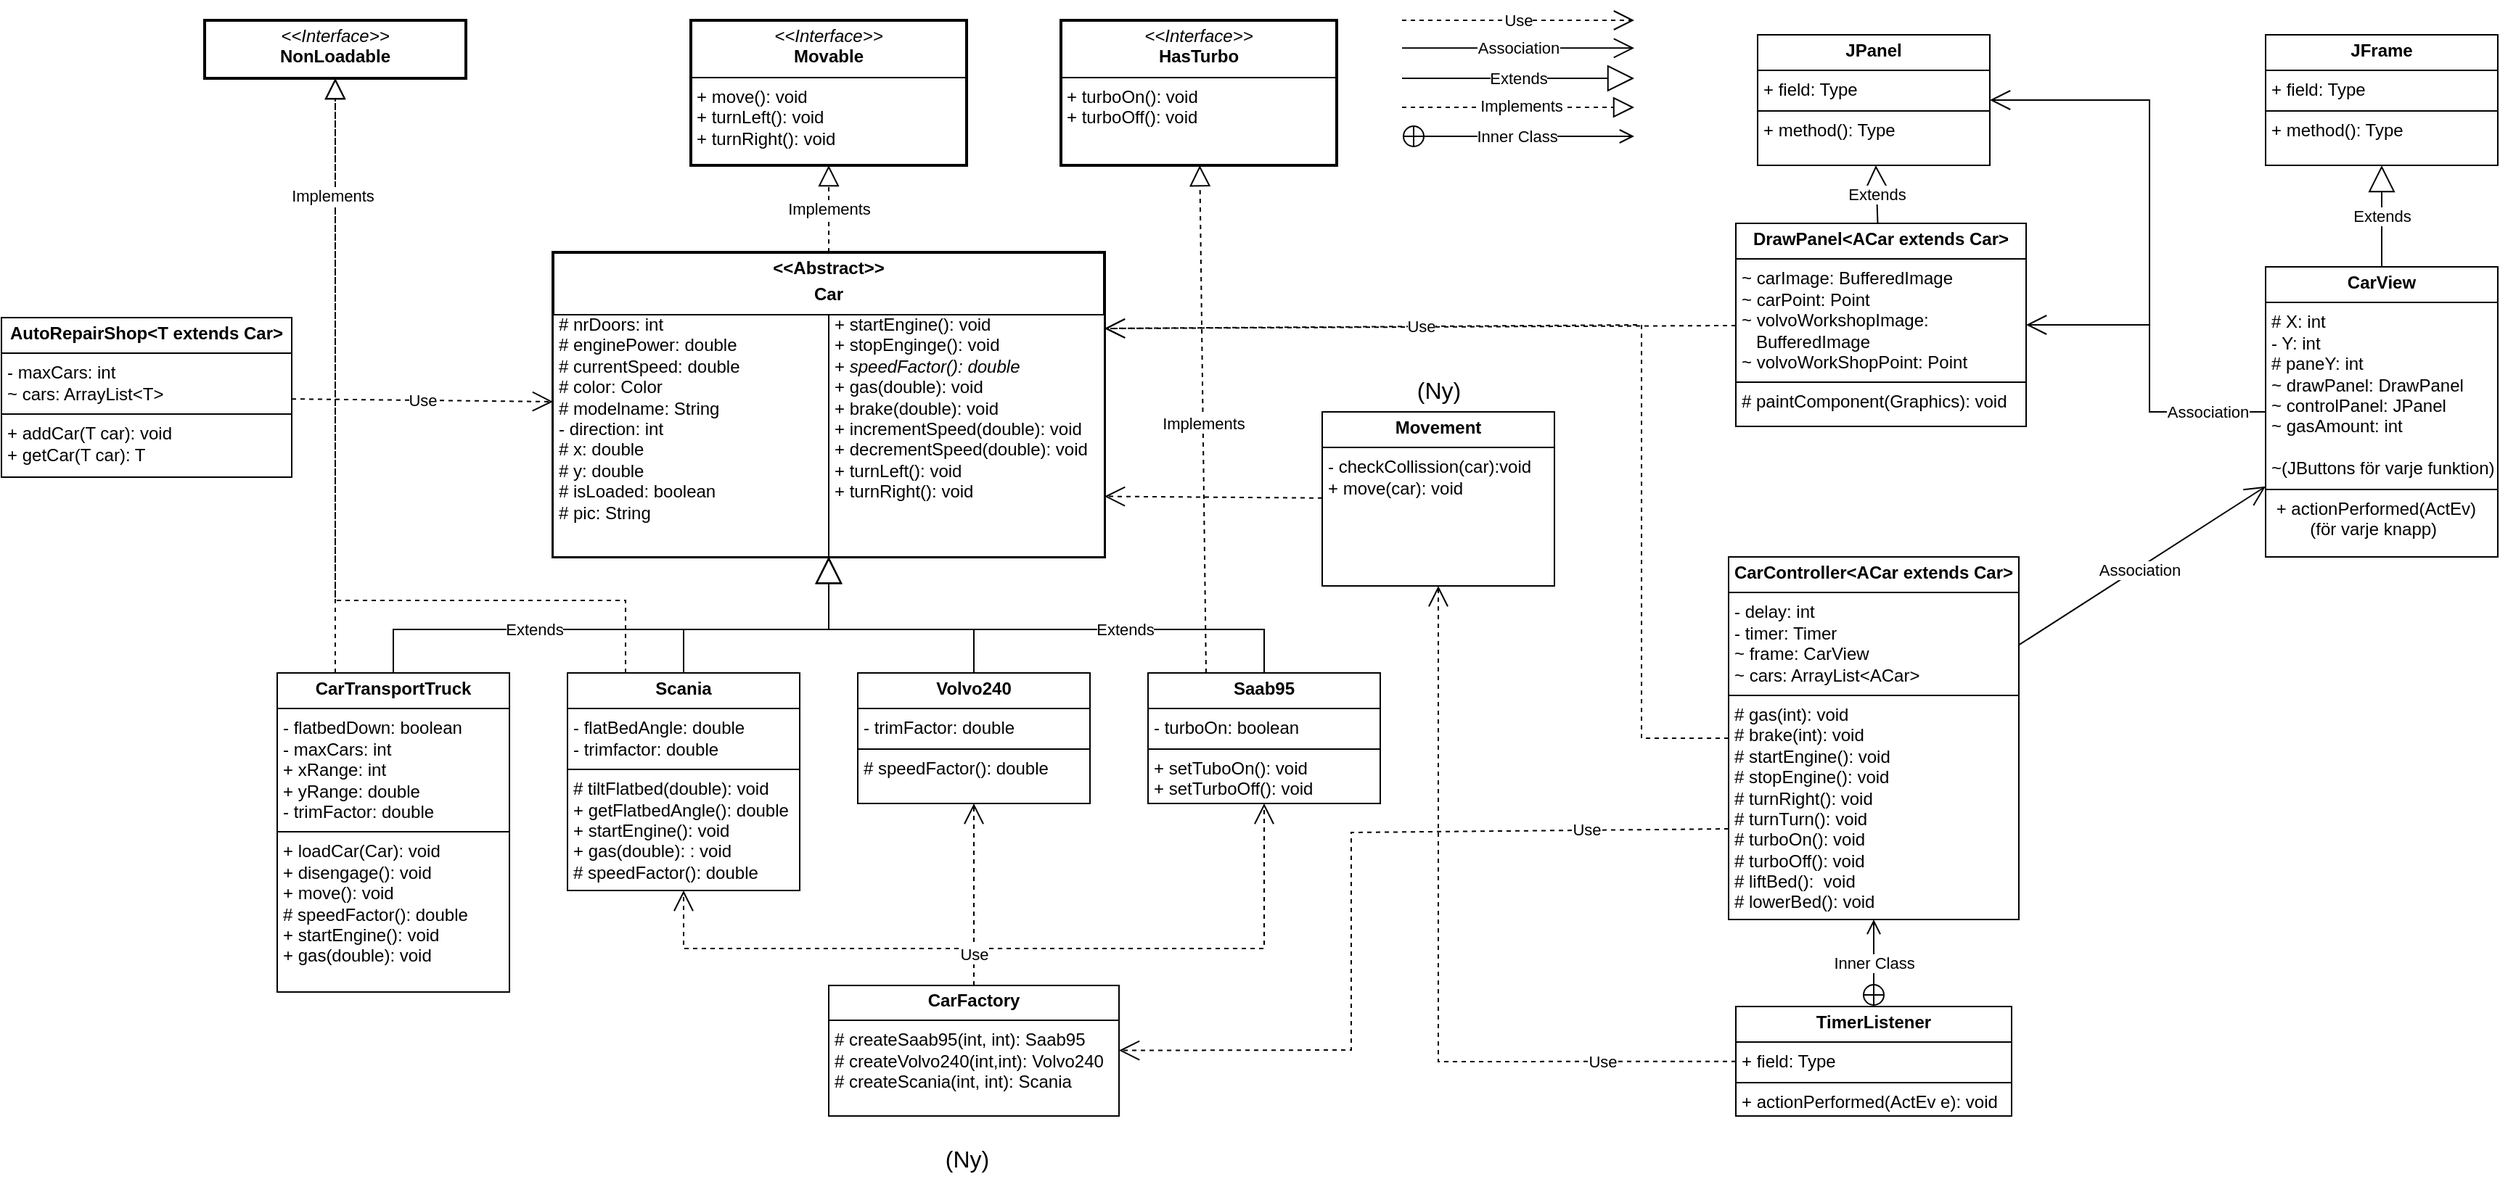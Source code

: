 <mxfile version="26.0.15">
  <diagram name="Sida-1" id="Nc39ZoOwCb8wQkVG9bUB">
    <mxGraphModel dx="2100" dy="1044" grid="1" gridSize="10" guides="1" tooltips="1" connect="1" arrows="1" fold="1" page="1" pageScale="1" pageWidth="827" pageHeight="1169" math="0" shadow="0">
      <root>
        <mxCell id="0" />
        <mxCell id="1" parent="0" />
        <mxCell id="TYtJpe8hq0c6kEm3nhar-1" value="&lt;p style=&quot;margin:0px;margin-top:4px;text-align:center;&quot;&gt;&lt;i&gt;&amp;lt;&amp;lt;Interface&amp;gt;&amp;gt;&lt;/i&gt;&lt;br&gt;&lt;b&gt;Movable&lt;/b&gt;&lt;/p&gt;&lt;hr size=&quot;1&quot; style=&quot;border-style:solid;&quot;&gt;&lt;p style=&quot;margin:0px;margin-left:4px;&quot;&gt;+ move(): void&lt;/p&gt;&lt;p style=&quot;margin:0px;margin-left:4px;&quot;&gt;+ turnLeft(): void&lt;/p&gt;&lt;p style=&quot;margin:0px;margin-left:4px;&quot;&gt;+ turnRight(): void&lt;/p&gt;" style="verticalAlign=top;align=left;overflow=fill;html=1;whiteSpace=wrap;strokeWidth=2;" parent="1" vertex="1">
          <mxGeometry x="475" y="40" width="190" height="100" as="geometry" />
        </mxCell>
        <mxCell id="TYtJpe8hq0c6kEm3nhar-3" value="&lt;p style=&quot;margin:0px;margin-top:4px;text-align:center;&quot;&gt;&lt;i&gt;&amp;lt;&amp;lt;Interface&amp;gt;&amp;gt;&lt;/i&gt;&lt;br&gt;&lt;b&gt;NonLoadable&lt;/b&gt;&lt;/p&gt;&lt;p style=&quot;margin:0px;margin-left:4px;&quot;&gt;&lt;br&gt;&lt;/p&gt;" style="verticalAlign=top;align=left;overflow=fill;html=1;whiteSpace=wrap;strokeWidth=2;" parent="1" vertex="1">
          <mxGeometry x="140" y="40" width="180" height="40" as="geometry" />
        </mxCell>
        <mxCell id="TYtJpe8hq0c6kEm3nhar-4" value="&lt;p style=&quot;margin:0px;margin-top:4px;text-align:center;&quot;&gt;&lt;b&gt;CarTransportTruck&lt;/b&gt;&lt;/p&gt;&lt;hr size=&quot;1&quot; style=&quot;border-style:solid;&quot;&gt;&lt;p style=&quot;margin:0px;margin-left:4px;&quot;&gt;- flatbedDown: boolean&lt;/p&gt;&lt;p style=&quot;margin:0px;margin-left:4px;&quot;&gt;- maxCars: int&lt;/p&gt;&lt;p style=&quot;margin:0px;margin-left:4px;&quot;&gt;+ xRange: int&lt;/p&gt;&lt;p style=&quot;margin:0px;margin-left:4px;&quot;&gt;+ yRange: double&lt;/p&gt;&lt;p style=&quot;margin:0px;margin-left:4px;&quot;&gt;- trimFactor: double&lt;/p&gt;&lt;hr size=&quot;1&quot; style=&quot;border-style:solid;&quot;&gt;&lt;p style=&quot;margin:0px;margin-left:4px;&quot;&gt;+ loadCar(Car): void&lt;/p&gt;&lt;p style=&quot;margin:0px;margin-left:4px;&quot;&gt;+ disengage(): void&lt;/p&gt;&lt;p style=&quot;margin:0px;margin-left:4px;&quot;&gt;&lt;span style=&quot;background-color: transparent; color: light-dark(rgb(0, 0, 0), rgb(255, 255, 255));&quot;&gt;+ move(): void&lt;/span&gt;&lt;/p&gt;&lt;p style=&quot;margin:0px;margin-left:4px;&quot;&gt;#&lt;span style=&quot;background-color: transparent; color: light-dark(rgb(0, 0, 0), rgb(255, 255, 255));&quot;&gt;&amp;nbsp;speedFactor(): double&lt;/span&gt;&lt;/p&gt;&lt;p style=&quot;margin:0px;margin-left:4px;&quot;&gt;&lt;span style=&quot;background-color: transparent; color: light-dark(rgb(0, 0, 0), rgb(255, 255, 255));&quot;&gt;+ startEngine(): void&lt;br&gt;&lt;/span&gt;&lt;/p&gt;&lt;p style=&quot;margin:0px;margin-left:4px;&quot;&gt;&lt;span style=&quot;background-color: transparent; color: light-dark(rgb(0, 0, 0), rgb(255, 255, 255));&quot;&gt;+ gas(double): void&lt;br&gt;&lt;/span&gt;&lt;/p&gt;" style="verticalAlign=top;align=left;overflow=fill;html=1;whiteSpace=wrap;" parent="1" vertex="1">
          <mxGeometry x="190" y="490" width="160" height="220" as="geometry" />
        </mxCell>
        <mxCell id="TYtJpe8hq0c6kEm3nhar-5" value="&lt;p style=&quot;margin:0px;margin-top:4px;text-align:center;&quot;&gt;&lt;b&gt;DrawPanel&amp;lt;ACar extends Car&amp;gt;&lt;/b&gt;&lt;/p&gt;&lt;hr size=&quot;1&quot; style=&quot;border-style:solid;&quot;&gt;&lt;p style=&quot;margin:0px;margin-left:4px;&quot;&gt;~ carImage: BufferedImage&lt;/p&gt;&lt;p style=&quot;margin:0px;margin-left:4px;&quot;&gt;~ carPoint: Point&lt;/p&gt;&lt;p style=&quot;margin:0px;margin-left:4px;&quot;&gt;~ volvoWorkshopImage:&lt;/p&gt;&lt;p style=&quot;margin:0px;margin-left:4px;&quot;&gt;&amp;nbsp; &amp;nbsp;BufferedImage&lt;/p&gt;&lt;p style=&quot;margin:0px;margin-left:4px;&quot;&gt;~ volvoWorkShopPoint: Point&lt;/p&gt;&lt;hr size=&quot;1&quot; style=&quot;border-style:solid;&quot;&gt;&lt;p style=&quot;margin:0px;margin-left:4px;&quot;&gt;# paintComponent(Graphics): void&lt;/p&gt;" style="verticalAlign=top;align=left;overflow=fill;html=1;whiteSpace=wrap;" parent="1" vertex="1">
          <mxGeometry x="1195" y="180" width="200" height="140" as="geometry" />
        </mxCell>
        <mxCell id="TYtJpe8hq0c6kEm3nhar-6" value="&lt;p style=&quot;margin:0px;margin-top:4px;text-align:center;&quot;&gt;&lt;b&gt;&amp;lt;&amp;lt;Abstract&amp;gt;&amp;gt;&lt;/b&gt;&lt;/p&gt;&lt;p style=&quot;margin:0px;margin-top:4px;text-align:center;&quot;&gt;&lt;b&gt;Car&lt;/b&gt;&lt;/p&gt;&lt;hr size=&quot;1&quot; style=&quot;border-style:solid;&quot;&gt;&lt;p style=&quot;margin:0px;margin-left:4px;&quot;&gt;# nrDoors: int&lt;/p&gt;&lt;p style=&quot;margin:0px;margin-left:4px;&quot;&gt;# enginePower: double&lt;/p&gt;&lt;p style=&quot;margin:0px;margin-left:4px;&quot;&gt;# currentSpeed: double&lt;/p&gt;&lt;p style=&quot;margin:0px;margin-left:4px;&quot;&gt;# color: Color&lt;/p&gt;&lt;p style=&quot;margin:0px;margin-left:4px;&quot;&gt;# modelname: String&lt;/p&gt;&lt;p style=&quot;margin:0px;margin-left:4px;&quot;&gt;- direction: String&lt;/p&gt;&lt;p style=&quot;margin:0px;margin-left:4px;&quot;&gt;# x: double&lt;/p&gt;&lt;p style=&quot;margin:0px;margin-left:4px;&quot;&gt;# y: double&lt;/p&gt;&lt;p style=&quot;margin:0px;margin-left:4px;&quot;&gt;# isLoaded: boolean&lt;/p&gt;&lt;p style=&quot;margin:0px;margin-left:4px;&quot;&gt;# pic: String&lt;/p&gt;&lt;hr size=&quot;1&quot; style=&quot;border-style:solid;&quot;&gt;&lt;p style=&quot;margin:0px;margin-left:4px;&quot;&gt;+ startEngine(): void&lt;/p&gt;&lt;p style=&quot;margin:0px;margin-left:4px;&quot;&gt;+ stopEnginge(): void&lt;/p&gt;&lt;p style=&quot;margin:0px;margin-left:4px;&quot;&gt;+ speedFactor(): double {abstract}&lt;/p&gt;&lt;p style=&quot;margin:0px;margin-left:4px;&quot;&gt;+ gas(double): void&lt;/p&gt;&lt;p style=&quot;margin:0px;margin-left:4px;&quot;&gt;+ brake(double): void&lt;/p&gt;&lt;p style=&quot;margin:0px;margin-left:4px;&quot;&gt;+ incrementSpeed(double): void&lt;/p&gt;&lt;p style=&quot;margin:0px;margin-left:4px;&quot;&gt;+ decrementSpeed(double): void&lt;/p&gt;&lt;p style=&quot;margin:0px;margin-left:4px;&quot;&gt;+ turnLeft(): void&lt;/p&gt;&lt;p style=&quot;margin:0px;margin-left:4px;&quot;&gt;+ turnRight(): void&lt;/p&gt;&lt;p style=&quot;margin:0px;margin-left:4px;&quot;&gt;&lt;br&gt;&lt;/p&gt;" style="verticalAlign=top;align=left;overflow=fill;html=1;whiteSpace=wrap;strokeWidth=2;" parent="1" vertex="1">
          <mxGeometry x="380" y="200" width="380" height="210" as="geometry" />
        </mxCell>
        <mxCell id="TYtJpe8hq0c6kEm3nhar-7" value="&lt;p style=&quot;margin:0px;margin-top:4px;text-align:center;&quot;&gt;&lt;b&gt;Scania&lt;/b&gt;&lt;/p&gt;&lt;hr size=&quot;1&quot; style=&quot;border-style:solid;&quot;&gt;&lt;p style=&quot;margin:0px;margin-left:4px;&quot;&gt;- flatBedAngle: double&lt;/p&gt;&lt;p style=&quot;margin:0px;margin-left:4px;&quot;&gt;- trimfactor: double&lt;/p&gt;&lt;hr size=&quot;1&quot; style=&quot;border-style:solid;&quot;&gt;&lt;p style=&quot;margin:0px;margin-left:4px;&quot;&gt;# tiltFlatbed(double): void&lt;/p&gt;&lt;p style=&quot;margin:0px;margin-left:4px;&quot;&gt;+ getFlatbedAngle(): double&lt;/p&gt;&lt;p style=&quot;margin:0px;margin-left:4px;&quot;&gt;+ startEngine(): void&lt;/p&gt;&lt;p style=&quot;margin:0px;margin-left:4px;&quot;&gt;+ gas(double): : void&lt;/p&gt;&lt;p style=&quot;margin:0px;margin-left:4px;&quot;&gt;# speedFactor(): double&lt;/p&gt;&lt;p style=&quot;margin:0px;margin-left:4px;&quot;&gt;&lt;br&gt;&lt;/p&gt;" style="verticalAlign=top;align=left;overflow=fill;html=1;whiteSpace=wrap;" parent="1" vertex="1">
          <mxGeometry x="390" y="490" width="160" height="150" as="geometry" />
        </mxCell>
        <mxCell id="TYtJpe8hq0c6kEm3nhar-8" value="&lt;p style=&quot;margin:0px;margin-top:4px;text-align:center;&quot;&gt;&lt;b&gt;AutoRepairShop&amp;lt;T extends Car&amp;gt;&lt;/b&gt;&lt;/p&gt;&lt;hr size=&quot;1&quot; style=&quot;border-style:solid;&quot;&gt;&lt;p style=&quot;margin:0px;margin-left:4px;&quot;&gt;- maxCars: int&lt;/p&gt;&lt;p style=&quot;margin:0px;margin-left:4px;&quot;&gt;~ cars: ArrayList&amp;lt;T&amp;gt;&lt;/p&gt;&lt;hr size=&quot;1&quot; style=&quot;border-style:solid;&quot;&gt;&lt;p style=&quot;margin:0px;margin-left:4px;&quot;&gt;+ addCar(T car): void&lt;/p&gt;&lt;p style=&quot;margin:0px;margin-left:4px;&quot;&gt;+ getCar(T car): T&lt;/p&gt;" style="verticalAlign=top;align=left;overflow=fill;html=1;whiteSpace=wrap;" parent="1" vertex="1">
          <mxGeometry y="245" width="200" height="110" as="geometry" />
        </mxCell>
        <mxCell id="TYtJpe8hq0c6kEm3nhar-9" value="&lt;p style=&quot;margin:0px;margin-top:4px;text-align:center;&quot;&gt;&lt;b&gt;Saab95&lt;/b&gt;&lt;/p&gt;&lt;hr size=&quot;1&quot; style=&quot;border-style:solid;&quot;&gt;&lt;p style=&quot;margin:0px;margin-left:4px;&quot;&gt;- turboOn: boolean&lt;/p&gt;&lt;hr size=&quot;1&quot; style=&quot;border-style:solid;&quot;&gt;&lt;p style=&quot;margin:0px;margin-left:4px;&quot;&gt;+ setTuboOn(): void&lt;/p&gt;&lt;p style=&quot;margin:0px;margin-left:4px;&quot;&gt;+ setTurboOff(): void&lt;/p&gt;" style="verticalAlign=top;align=left;overflow=fill;html=1;whiteSpace=wrap;" parent="1" vertex="1">
          <mxGeometry x="790" y="490" width="160" height="90" as="geometry" />
        </mxCell>
        <mxCell id="TYtJpe8hq0c6kEm3nhar-12" value="&lt;p style=&quot;margin:0px;margin-top:4px;text-align:center;&quot;&gt;&lt;b&gt;CarView&lt;/b&gt;&lt;/p&gt;&lt;hr size=&quot;1&quot; style=&quot;border-style:solid;&quot;&gt;&lt;p style=&quot;margin:0px;margin-left:4px;&quot;&gt;# X: int&lt;/p&gt;&lt;p style=&quot;margin:0px;margin-left:4px;&quot;&gt;- Y: int&lt;/p&gt;&lt;p style=&quot;margin:0px;margin-left:4px;&quot;&gt;# paneY: int&lt;/p&gt;&lt;p style=&quot;margin:0px;margin-left:4px;&quot;&gt;~ drawPanel: DrawPanel&lt;/p&gt;&lt;p style=&quot;margin:0px;margin-left:4px;&quot;&gt;~ controlPanel: JPanel&lt;/p&gt;&lt;p style=&quot;margin:0px;margin-left:4px;&quot;&gt;~ gasAmount: int&lt;/p&gt;&lt;p style=&quot;margin:0px;margin-left:4px;&quot;&gt;&lt;br&gt;&lt;/p&gt;&lt;p style=&quot;margin:0px;margin-left:4px;&quot;&gt;~(JButtons för varje funktion)&lt;/p&gt;&lt;hr size=&quot;1&quot; style=&quot;border-style:solid;&quot;&gt;&lt;p style=&quot;margin:0px;margin-left:4px;&quot;&gt;&amp;nbsp;+ actionPerformed(ActEv)&lt;/p&gt;&lt;p style=&quot;margin:0px;margin-left:4px;&quot;&gt;&lt;span style=&quot;white-space: pre;&quot;&gt;&#x9;&lt;/span&gt;(för varje knapp)&lt;br&gt;&lt;/p&gt;&lt;p style=&quot;margin:0px;margin-left:4px;&quot;&gt;&lt;br&gt;&lt;/p&gt;" style="verticalAlign=top;align=left;overflow=fill;html=1;whiteSpace=wrap;" parent="1" vertex="1">
          <mxGeometry x="1560" y="210" width="160" height="200" as="geometry" />
        </mxCell>
        <mxCell id="TYtJpe8hq0c6kEm3nhar-13" value="&lt;p style=&quot;margin:0px;margin-top:4px;text-align:center;&quot;&gt;&lt;b&gt;Volvo240&lt;/b&gt;&lt;/p&gt;&lt;hr size=&quot;1&quot; style=&quot;border-style:solid;&quot;&gt;&lt;p style=&quot;margin:0px;margin-left:4px;&quot;&gt;- trimFactor: double&lt;/p&gt;&lt;hr size=&quot;1&quot; style=&quot;border-style:solid;&quot;&gt;&lt;p style=&quot;margin:0px;margin-left:4px;&quot;&gt;# speedFactor(): double&lt;/p&gt;" style="verticalAlign=top;align=left;overflow=fill;html=1;whiteSpace=wrap;" parent="1" vertex="1">
          <mxGeometry x="590" y="490" width="160" height="90" as="geometry" />
        </mxCell>
        <mxCell id="TYtJpe8hq0c6kEm3nhar-14" value="&lt;p style=&quot;margin:0px;margin-top:4px;text-align:center;&quot;&gt;&lt;b&gt;CarController&amp;lt;ACar extends Car&amp;gt;&lt;/b&gt;&lt;/p&gt;&lt;hr size=&quot;1&quot; style=&quot;border-style:solid;&quot;&gt;&lt;p style=&quot;margin:0px;margin-left:4px;&quot;&gt;- delay: int&lt;/p&gt;&lt;p style=&quot;margin:0px;margin-left:4px;&quot;&gt;- timer: Timer&lt;/p&gt;&lt;p style=&quot;margin:0px;margin-left:4px;&quot;&gt;~ frame: CarView&lt;/p&gt;&lt;p style=&quot;margin:0px;margin-left:4px;&quot;&gt;~ cars: ArrayList&amp;lt;ACar&amp;gt;&lt;/p&gt;&lt;hr size=&quot;1&quot; style=&quot;border-style:solid;&quot;&gt;&lt;p style=&quot;margin:0px;margin-left:4px;&quot;&gt;# gas(int): void&lt;/p&gt;&lt;p style=&quot;margin:0px;margin-left:4px;&quot;&gt;# brake(int): void&lt;/p&gt;&lt;p style=&quot;margin:0px;margin-left:4px;&quot;&gt;# startEngine(): void&lt;/p&gt;&lt;p style=&quot;margin:0px;margin-left:4px;&quot;&gt;# stopEngine(): void&lt;/p&gt;&lt;p style=&quot;margin:0px;margin-left:4px;&quot;&gt;# turnRight(): void&lt;/p&gt;&lt;p style=&quot;margin:0px;margin-left:4px;&quot;&gt;# turnTurn(): void&lt;/p&gt;&lt;p style=&quot;margin:0px;margin-left:4px;&quot;&gt;# turboOn(): void&lt;/p&gt;&lt;p style=&quot;margin:0px;margin-left:4px;&quot;&gt;# turboOff(): void&lt;/p&gt;&lt;p style=&quot;margin:0px;margin-left:4px;&quot;&gt;# liftBed():&amp;nbsp; void&lt;/p&gt;&lt;p style=&quot;margin:0px;margin-left:4px;&quot;&gt;# lowerBed(): void&lt;/p&gt;" style="verticalAlign=top;align=left;overflow=fill;html=1;whiteSpace=wrap;" parent="1" vertex="1">
          <mxGeometry x="1190" y="410" width="200" height="250" as="geometry" />
        </mxCell>
        <mxCell id="TYtJpe8hq0c6kEm3nhar-20" value="" style="endArrow=block;dashed=1;endFill=0;endSize=12;html=1;rounded=0;exitX=0.5;exitY=0;exitDx=0;exitDy=0;" parent="1" source="TYtJpe8hq0c6kEm3nhar-6" target="TYtJpe8hq0c6kEm3nhar-1" edge="1">
          <mxGeometry width="160" relative="1" as="geometry">
            <mxPoint x="690" y="160" as="sourcePoint" />
            <mxPoint x="850" y="160" as="targetPoint" />
          </mxGeometry>
        </mxCell>
        <mxCell id="TYtJpe8hq0c6kEm3nhar-56" value="Implements" style="edgeLabel;html=1;align=center;verticalAlign=middle;resizable=0;points=[];" parent="TYtJpe8hq0c6kEm3nhar-20" vertex="1" connectable="0">
          <mxGeometry x="-0.021" relative="1" as="geometry">
            <mxPoint y="-1" as="offset" />
          </mxGeometry>
        </mxCell>
        <mxCell id="TYtJpe8hq0c6kEm3nhar-28" value="" style="endArrow=block;dashed=1;endFill=0;endSize=12;html=1;rounded=0;exitX=0.25;exitY=0;exitDx=0;exitDy=0;entryX=0.5;entryY=1;entryDx=0;entryDy=0;" parent="1" source="TYtJpe8hq0c6kEm3nhar-7" target="TYtJpe8hq0c6kEm3nhar-3" edge="1">
          <mxGeometry width="160" relative="1" as="geometry">
            <mxPoint x="410" y="280" as="sourcePoint" />
            <mxPoint x="230" y="160" as="targetPoint" />
            <Array as="points">
              <mxPoint x="430" y="440" />
              <mxPoint x="270" y="440" />
              <mxPoint x="230" y="440" />
            </Array>
          </mxGeometry>
        </mxCell>
        <mxCell id="TYtJpe8hq0c6kEm3nhar-29" value="" style="endArrow=block;dashed=1;endFill=0;endSize=12;html=1;rounded=0;exitX=0.25;exitY=0;exitDx=0;exitDy=0;" parent="1" source="TYtJpe8hq0c6kEm3nhar-4" target="TYtJpe8hq0c6kEm3nhar-3" edge="1">
          <mxGeometry width="160" relative="1" as="geometry">
            <mxPoint x="140" y="240" as="sourcePoint" />
            <mxPoint x="300" y="240" as="targetPoint" />
          </mxGeometry>
        </mxCell>
        <mxCell id="TYtJpe8hq0c6kEm3nhar-33" value="Use" style="endArrow=open;endSize=12;dashed=1;html=1;rounded=0;" parent="1" source="TYtJpe8hq0c6kEm3nhar-8" target="TYtJpe8hq0c6kEm3nhar-6" edge="1">
          <mxGeometry width="160" relative="1" as="geometry">
            <mxPoint x="690" y="150" as="sourcePoint" />
            <mxPoint x="710" y="210" as="targetPoint" />
          </mxGeometry>
        </mxCell>
        <mxCell id="TYtJpe8hq0c6kEm3nhar-34" value="&lt;p style=&quot;margin:0px;margin-top:4px;text-align:center;&quot;&gt;&lt;b&gt;JFrame&lt;/b&gt;&lt;/p&gt;&lt;hr size=&quot;1&quot; style=&quot;border-style:solid;&quot;&gt;&lt;p style=&quot;margin:0px;margin-left:4px;&quot;&gt;+ field: Type&lt;/p&gt;&lt;hr size=&quot;1&quot; style=&quot;border-style:solid;&quot;&gt;&lt;p style=&quot;margin:0px;margin-left:4px;&quot;&gt;+ method(): Type&lt;/p&gt;" style="verticalAlign=top;align=left;overflow=fill;html=1;whiteSpace=wrap;" parent="1" vertex="1">
          <mxGeometry x="1560" y="50" width="160" height="90" as="geometry" />
        </mxCell>
        <mxCell id="TYtJpe8hq0c6kEm3nhar-35" value="&lt;p style=&quot;margin:0px;margin-top:4px;text-align:center;&quot;&gt;&lt;b&gt;JPanel&lt;/b&gt;&lt;/p&gt;&lt;hr size=&quot;1&quot; style=&quot;border-style:solid;&quot;&gt;&lt;p style=&quot;margin:0px;margin-left:4px;&quot;&gt;+ field: Type&lt;/p&gt;&lt;hr size=&quot;1&quot; style=&quot;border-style:solid;&quot;&gt;&lt;p style=&quot;margin:0px;margin-left:4px;&quot;&gt;+ method(): Type&lt;/p&gt;" style="verticalAlign=top;align=left;overflow=fill;html=1;whiteSpace=wrap;" parent="1" vertex="1">
          <mxGeometry x="1210" y="50" width="160" height="90" as="geometry" />
        </mxCell>
        <mxCell id="TYtJpe8hq0c6kEm3nhar-37" value="Extends" style="endArrow=block;endSize=16;endFill=0;html=1;rounded=0;" parent="1" source="TYtJpe8hq0c6kEm3nhar-12" target="TYtJpe8hq0c6kEm3nhar-34" edge="1">
          <mxGeometry width="160" relative="1" as="geometry">
            <mxPoint x="-20" y="190" as="sourcePoint" />
            <mxPoint x="140" y="190" as="targetPoint" />
          </mxGeometry>
        </mxCell>
        <mxCell id="TYtJpe8hq0c6kEm3nhar-38" value="Extends" style="endArrow=block;endSize=16;endFill=0;html=1;rounded=0;" parent="1" source="TYtJpe8hq0c6kEm3nhar-5" target="TYtJpe8hq0c6kEm3nhar-35" edge="1">
          <mxGeometry width="160" relative="1" as="geometry">
            <mxPoint x="-20" y="190" as="sourcePoint" />
            <mxPoint x="140" y="190" as="targetPoint" />
          </mxGeometry>
        </mxCell>
        <mxCell id="TYtJpe8hq0c6kEm3nhar-40" value="&lt;p style=&quot;text-wrap-mode: wrap; margin: 0px 0px 0px 4px;&quot;&gt;&lt;span style=&quot;background-color: transparent; color: light-dark(rgb(0, 0, 0), rgb(255, 255, 255));&quot;&gt;+ startEngine(): void&lt;/span&gt;&lt;/p&gt;&lt;p style=&quot;text-wrap-mode: wrap; margin: 0px 0px 0px 4px;&quot;&gt;+ stopEnginge(): void&lt;/p&gt;&lt;p style=&quot;text-wrap-mode: wrap; margin: 0px 0px 0px 4px;&quot;&gt;+ &lt;i&gt;speedFactor(): double&lt;/i&gt;&lt;/p&gt;&lt;p style=&quot;text-wrap-mode: wrap; margin: 0px 0px 0px 4px;&quot;&gt;+ gas(double): void&lt;/p&gt;&lt;p style=&quot;text-wrap-mode: wrap; margin: 0px 0px 0px 4px;&quot;&gt;+ brake(double): void&lt;/p&gt;&lt;p style=&quot;text-wrap-mode: wrap; margin: 0px 0px 0px 4px;&quot;&gt;+ incrementSpeed(double): void&lt;/p&gt;&lt;p style=&quot;text-wrap-mode: wrap; margin: 0px 0px 0px 4px;&quot;&gt;+ decrementSpeed(double): void&lt;/p&gt;&lt;p style=&quot;text-wrap-mode: wrap; margin: 0px 0px 0px 4px;&quot;&gt;+ turnLeft(): void&lt;/p&gt;&lt;p style=&quot;text-wrap-mode: wrap; margin: 0px 0px 0px 4px;&quot;&gt;+ turnRight(): void&lt;/p&gt;" style="verticalAlign=top;align=left;overflow=fill;html=1;whiteSpace=wrap;strokeWidth=1;" parent="1" vertex="1">
          <mxGeometry x="570" y="243" width="190" height="167" as="geometry" />
        </mxCell>
        <mxCell id="TYtJpe8hq0c6kEm3nhar-44" value="&lt;p style=&quot;margin: 0px 0px 0px 4px;&quot;&gt;&lt;span style=&quot;background-color: transparent; color: light-dark(rgb(0, 0, 0), rgb(255, 255, 255));&quot;&gt;# nrDoors: int&lt;/span&gt;&lt;/p&gt;&lt;p style=&quot;margin: 0px 0px 0px 4px;&quot;&gt;# enginePower: double&lt;/p&gt;&lt;p style=&quot;margin: 0px 0px 0px 4px;&quot;&gt;# currentSpeed: double&lt;/p&gt;&lt;p style=&quot;margin: 0px 0px 0px 4px;&quot;&gt;# color: Color&lt;/p&gt;&lt;p style=&quot;margin: 0px 0px 0px 4px;&quot;&gt;# modelname: String&lt;/p&gt;&lt;p style=&quot;margin: 0px 0px 0px 4px;&quot;&gt;- direction: int&lt;/p&gt;&lt;p style=&quot;margin: 0px 0px 0px 4px;&quot;&gt;# x: double&lt;/p&gt;&lt;p style=&quot;margin: 0px 0px 0px 4px;&quot;&gt;# y: double&lt;/p&gt;&lt;p style=&quot;margin: 0px 0px 0px 4px;&quot;&gt;# isLoaded: boolean&lt;/p&gt;&lt;p style=&quot;margin: 0px 0px 0px 4px;&quot;&gt;# pic: String&lt;/p&gt;" style="verticalAlign=top;align=left;overflow=fill;html=1;whiteSpace=wrap;" parent="1" vertex="1">
          <mxGeometry x="380" y="243" width="190" height="167" as="geometry" />
        </mxCell>
        <mxCell id="TYtJpe8hq0c6kEm3nhar-46" value="Extends" style="endArrow=block;endSize=16;endFill=0;html=1;rounded=0;" parent="1" source="TYtJpe8hq0c6kEm3nhar-9" target="TYtJpe8hq0c6kEm3nhar-6" edge="1">
          <mxGeometry x="-0.333" width="160" relative="1" as="geometry">
            <mxPoint x="690" y="440" as="sourcePoint" />
            <mxPoint x="850" y="440" as="targetPoint" />
            <Array as="points">
              <mxPoint x="870" y="460" />
              <mxPoint x="570" y="460" />
            </Array>
            <mxPoint as="offset" />
          </mxGeometry>
        </mxCell>
        <mxCell id="TYtJpe8hq0c6kEm3nhar-47" value="" style="endArrow=block;endSize=16;endFill=0;html=1;rounded=0;" parent="1" source="TYtJpe8hq0c6kEm3nhar-13" target="TYtJpe8hq0c6kEm3nhar-6" edge="1">
          <mxGeometry width="160" relative="1" as="geometry">
            <mxPoint x="640" y="430" as="sourcePoint" />
            <mxPoint x="800" y="430" as="targetPoint" />
            <Array as="points">
              <mxPoint x="670" y="460" />
              <mxPoint x="570" y="460" />
            </Array>
          </mxGeometry>
        </mxCell>
        <mxCell id="TYtJpe8hq0c6kEm3nhar-48" value="" style="endArrow=block;endSize=16;endFill=0;html=1;rounded=0;" parent="1" source="TYtJpe8hq0c6kEm3nhar-7" target="TYtJpe8hq0c6kEm3nhar-6" edge="1">
          <mxGeometry width="160" relative="1" as="geometry">
            <mxPoint x="550" y="650" as="sourcePoint" />
            <mxPoint x="710" y="650" as="targetPoint" />
            <Array as="points">
              <mxPoint x="470" y="460" />
              <mxPoint x="570" y="460" />
            </Array>
          </mxGeometry>
        </mxCell>
        <mxCell id="TYtJpe8hq0c6kEm3nhar-49" value="Extends" style="endArrow=block;endSize=16;endFill=0;html=1;rounded=0;" parent="1" source="TYtJpe8hq0c6kEm3nhar-4" target="TYtJpe8hq0c6kEm3nhar-6" edge="1">
          <mxGeometry x="-0.333" width="160" relative="1" as="geometry">
            <mxPoint x="540" y="690" as="sourcePoint" />
            <mxPoint x="700" y="690" as="targetPoint" />
            <Array as="points">
              <mxPoint x="270" y="460" />
              <mxPoint x="570" y="460" />
            </Array>
            <mxPoint as="offset" />
          </mxGeometry>
        </mxCell>
        <mxCell id="TYtJpe8hq0c6kEm3nhar-57" value="Implements" style="edgeLabel;html=1;align=center;verticalAlign=middle;resizable=0;points=[];" parent="1" vertex="1" connectable="0">
          <mxGeometry x="580" y="170.429" as="geometry">
            <mxPoint x="-352" y="-10" as="offset" />
          </mxGeometry>
        </mxCell>
        <mxCell id="TYtJpe8hq0c6kEm3nhar-58" value="Use" style="endArrow=open;endSize=12;dashed=1;html=1;rounded=0;" parent="1" edge="1">
          <mxGeometry width="160" relative="1" as="geometry">
            <mxPoint x="965" y="40" as="sourcePoint" />
            <mxPoint x="1125" y="40" as="targetPoint" />
            <mxPoint as="offset" />
          </mxGeometry>
        </mxCell>
        <mxCell id="TYtJpe8hq0c6kEm3nhar-61" value="Extends" style="endArrow=block;endSize=16;endFill=0;html=1;rounded=0;" parent="1" edge="1">
          <mxGeometry width="160" relative="1" as="geometry">
            <mxPoint x="965" y="80" as="sourcePoint" />
            <mxPoint x="1125" y="80" as="targetPoint" />
          </mxGeometry>
        </mxCell>
        <mxCell id="TYtJpe8hq0c6kEm3nhar-62" value="" style="endArrow=block;dashed=1;endFill=0;endSize=12;html=1;rounded=0;" parent="1" edge="1">
          <mxGeometry width="160" relative="1" as="geometry">
            <mxPoint x="965" y="100.0" as="sourcePoint" />
            <mxPoint x="1125" y="100.0" as="targetPoint" />
          </mxGeometry>
        </mxCell>
        <mxCell id="TYtJpe8hq0c6kEm3nhar-63" value="Implements" style="edgeLabel;html=1;align=center;verticalAlign=middle;resizable=0;points=[];" parent="TYtJpe8hq0c6kEm3nhar-62" vertex="1" connectable="0">
          <mxGeometry x="0.009" y="1" relative="1" as="geometry">
            <mxPoint x="1" as="offset" />
          </mxGeometry>
        </mxCell>
        <mxCell id="TYtJpe8hq0c6kEm3nhar-64" value="" style="endArrow=open;startArrow=circlePlus;endFill=0;startFill=0;endSize=8;html=1;rounded=0;" parent="1" edge="1">
          <mxGeometry width="160" relative="1" as="geometry">
            <mxPoint x="965" y="120" as="sourcePoint" />
            <mxPoint x="1125" y="120" as="targetPoint" />
          </mxGeometry>
        </mxCell>
        <mxCell id="TYtJpe8hq0c6kEm3nhar-65" value="Inner Class" style="edgeLabel;html=1;align=center;verticalAlign=middle;resizable=0;points=[];" parent="TYtJpe8hq0c6kEm3nhar-64" vertex="1" connectable="0">
          <mxGeometry x="-0.009" relative="1" as="geometry">
            <mxPoint x="-1" as="offset" />
          </mxGeometry>
        </mxCell>
        <mxCell id="TYtJpe8hq0c6kEm3nhar-69" value="" style="endArrow=open;startArrow=circlePlus;endFill=0;startFill=0;endSize=8;html=1;rounded=0;" parent="1" source="TYtJpe8hq0c6kEm3nhar-70" target="TYtJpe8hq0c6kEm3nhar-14" edge="1">
          <mxGeometry width="160" relative="1" as="geometry">
            <mxPoint x="1490" y="599.52" as="sourcePoint" />
            <mxPoint x="1650" y="599.52" as="targetPoint" />
            <Array as="points" />
          </mxGeometry>
        </mxCell>
        <mxCell id="TYtJpe8hq0c6kEm3nhar-71" value="Inner Class" style="edgeLabel;html=1;align=center;verticalAlign=middle;resizable=0;points=[];" parent="TYtJpe8hq0c6kEm3nhar-69" vertex="1" connectable="0">
          <mxGeometry x="-0.038" relative="1" as="geometry">
            <mxPoint y="-1" as="offset" />
          </mxGeometry>
        </mxCell>
        <mxCell id="TYtJpe8hq0c6kEm3nhar-70" value="&lt;p style=&quot;margin:0px;margin-top:4px;text-align:center;&quot;&gt;&lt;b&gt;TimerListener&lt;/b&gt;&lt;/p&gt;&lt;hr size=&quot;1&quot; style=&quot;border-style:solid;&quot;&gt;&lt;p style=&quot;margin:0px;margin-left:4px;&quot;&gt;+ field: Type&lt;/p&gt;&lt;hr size=&quot;1&quot; style=&quot;border-style:solid;&quot;&gt;&lt;p style=&quot;margin:0px;margin-left:4px;&quot;&gt;+ actionPerformed(ActEv e): void&lt;/p&gt;" style="verticalAlign=top;align=left;overflow=fill;html=1;whiteSpace=wrap;" parent="1" vertex="1">
          <mxGeometry x="1195" y="720" width="190" height="75.48" as="geometry" />
        </mxCell>
        <mxCell id="TYtJpe8hq0c6kEm3nhar-72" value="" style="endArrow=open;endSize=12;dashed=1;html=1;rounded=0;entryX=1;entryY=0.25;entryDx=0;entryDy=0;" parent="1" source="TYtJpe8hq0c6kEm3nhar-14" target="TYtJpe8hq0c6kEm3nhar-6" edge="1">
          <mxGeometry width="160" relative="1" as="geometry">
            <mxPoint x="900" y="450" as="sourcePoint" />
            <mxPoint x="1060" y="450" as="targetPoint" />
            <mxPoint as="offset" />
            <Array as="points">
              <mxPoint x="1130" y="535" />
              <mxPoint x="1130" y="250" />
            </Array>
          </mxGeometry>
        </mxCell>
        <mxCell id="TYtJpe8hq0c6kEm3nhar-77" value="" style="endArrow=open;endFill=1;endSize=12;html=1;rounded=0;" parent="1" source="TYtJpe8hq0c6kEm3nhar-12" target="TYtJpe8hq0c6kEm3nhar-5" edge="1">
          <mxGeometry width="160" relative="1" as="geometry">
            <mxPoint x="1520" y="564.17" as="sourcePoint" />
            <mxPoint x="1680" y="564.17" as="targetPoint" />
            <Array as="points">
              <mxPoint x="1480" y="310" />
              <mxPoint x="1480" y="250" />
            </Array>
          </mxGeometry>
        </mxCell>
        <mxCell id="TYtJpe8hq0c6kEm3nhar-79" value="" style="endArrow=open;endFill=1;endSize=12;html=1;rounded=0;" parent="1" source="TYtJpe8hq0c6kEm3nhar-14" target="TYtJpe8hq0c6kEm3nhar-12" edge="1">
          <mxGeometry width="160" relative="1" as="geometry">
            <mxPoint x="1500" y="578.33" as="sourcePoint" />
            <mxPoint x="1660" y="578.33" as="targetPoint" />
          </mxGeometry>
        </mxCell>
        <mxCell id="TYtJpe8hq0c6kEm3nhar-80" value="Association" style="edgeLabel;html=1;align=center;verticalAlign=middle;resizable=0;points=[];" parent="TYtJpe8hq0c6kEm3nhar-79" vertex="1" connectable="0">
          <mxGeometry x="-0.045" y="2" relative="1" as="geometry">
            <mxPoint x="3" y="2" as="offset" />
          </mxGeometry>
        </mxCell>
        <mxCell id="TYtJpe8hq0c6kEm3nhar-81" value="" style="endArrow=open;endFill=1;endSize=12;html=1;rounded=0;" parent="1" source="TYtJpe8hq0c6kEm3nhar-12" target="TYtJpe8hq0c6kEm3nhar-35" edge="1">
          <mxGeometry width="160" relative="1" as="geometry">
            <mxPoint x="1340" y="170.43" as="sourcePoint" />
            <mxPoint x="1500" y="170.43" as="targetPoint" />
            <Array as="points">
              <mxPoint x="1480" y="310" />
              <mxPoint x="1480" y="95" />
            </Array>
          </mxGeometry>
        </mxCell>
        <mxCell id="TYtJpe8hq0c6kEm3nhar-82" value="Association" style="edgeLabel;html=1;align=center;verticalAlign=middle;resizable=0;points=[];" parent="TYtJpe8hq0c6kEm3nhar-81" vertex="1" connectable="0">
          <mxGeometry x="-0.045" y="2" relative="1" as="geometry">
            <mxPoint x="42" y="113" as="offset" />
          </mxGeometry>
        </mxCell>
        <mxCell id="TYtJpe8hq0c6kEm3nhar-84" value="" style="endArrow=open;endFill=1;endSize=12;html=1;rounded=0;" parent="1" edge="1">
          <mxGeometry width="160" relative="1" as="geometry">
            <mxPoint x="965" y="59.17" as="sourcePoint" />
            <mxPoint x="1125" y="59.17" as="targetPoint" />
          </mxGeometry>
        </mxCell>
        <mxCell id="TYtJpe8hq0c6kEm3nhar-85" value="Association" style="edgeLabel;html=1;align=center;verticalAlign=middle;resizable=0;points=[];" parent="TYtJpe8hq0c6kEm3nhar-84" vertex="1" connectable="0">
          <mxGeometry x="-0.045" y="2" relative="1" as="geometry">
            <mxPoint x="3" y="2" as="offset" />
          </mxGeometry>
        </mxCell>
        <mxCell id="TYtJpe8hq0c6kEm3nhar-92" value="" style="endArrow=open;endSize=12;dashed=1;html=1;rounded=0;entryX=1;entryY=0.75;entryDx=0;entryDy=0;" parent="1" source="TYtJpe8hq0c6kEm3nhar-97" target="TYtJpe8hq0c6kEm3nhar-40" edge="1">
          <mxGeometry width="160" relative="1" as="geometry">
            <mxPoint x="810" y="279.17" as="sourcePoint" />
            <mxPoint x="890" y="383" as="targetPoint" />
            <mxPoint as="offset" />
          </mxGeometry>
        </mxCell>
        <mxCell id="TYtJpe8hq0c6kEm3nhar-94" value="Use" style="endArrow=open;endSize=12;dashed=1;html=1;rounded=0;entryX=1;entryY=0.25;entryDx=0;entryDy=0;" parent="1" source="TYtJpe8hq0c6kEm3nhar-5" target="TYtJpe8hq0c6kEm3nhar-6" edge="1">
          <mxGeometry width="160" relative="1" as="geometry">
            <mxPoint x="1110" y="260" as="sourcePoint" />
            <mxPoint x="770" y="250" as="targetPoint" />
            <mxPoint as="offset" />
            <Array as="points" />
          </mxGeometry>
        </mxCell>
        <mxCell id="TYtJpe8hq0c6kEm3nhar-95" value="Use" style="endArrow=open;endSize=12;dashed=1;html=1;rounded=0;" parent="1" source="TYtJpe8hq0c6kEm3nhar-70" target="TYtJpe8hq0c6kEm3nhar-97" edge="1">
          <mxGeometry x="-0.654" width="160" relative="1" as="geometry">
            <mxPoint x="1110" y="451.69" as="sourcePoint" />
            <mxPoint x="980" y="420.002" as="targetPoint" />
            <mxPoint as="offset" />
            <Array as="points">
              <mxPoint x="990" y="758" />
            </Array>
          </mxGeometry>
        </mxCell>
        <mxCell id="TYtJpe8hq0c6kEm3nhar-97" value="&lt;p style=&quot;margin:0px;margin-top:4px;text-align:center;&quot;&gt;&lt;b&gt;Movement&lt;/b&gt;&lt;/p&gt;&lt;hr size=&quot;1&quot; style=&quot;border-style:solid;&quot;&gt;&lt;p style=&quot;margin:0px;margin-left:4px;&quot;&gt;- checkCollission(car):void&lt;/p&gt;&lt;p style=&quot;margin:0px;margin-left:4px;&quot;&gt;+ move(car): void&lt;/p&gt;" style="verticalAlign=top;align=left;overflow=fill;html=1;whiteSpace=wrap;" parent="1" vertex="1">
          <mxGeometry x="910" y="310" width="160" height="120" as="geometry" />
        </mxCell>
        <mxCell id="TYtJpe8hq0c6kEm3nhar-100" value="(Ny)" style="text;html=1;align=center;verticalAlign=middle;resizable=0;points=[];autosize=1;strokeColor=none;fillColor=none;strokeWidth=1;fontSize=16;" parent="1" vertex="1">
          <mxGeometry x="965" y="280" width="50" height="30" as="geometry" />
        </mxCell>
        <mxCell id="gOiXd0cWTa1Fr1QmrL9d-6" value="&lt;p style=&quot;margin:0px;margin-top:4px;text-align:center;&quot;&gt;&lt;i&gt;&amp;lt;&amp;lt;Interface&amp;gt;&amp;gt;&lt;/i&gt;&lt;br&gt;&lt;b&gt;HasTurbo&lt;/b&gt;&lt;/p&gt;&lt;hr size=&quot;1&quot; style=&quot;border-style:solid;&quot;&gt;&lt;p style=&quot;margin:0px;margin-left:4px;&quot;&gt;+ turboOn(): void&lt;/p&gt;&lt;p style=&quot;margin:0px;margin-left:4px;&quot;&gt;+ turboOff(): void&lt;/p&gt;" style="verticalAlign=top;align=left;overflow=fill;html=1;whiteSpace=wrap;strokeWidth=2;" vertex="1" parent="1">
          <mxGeometry x="730" y="40" width="190" height="100" as="geometry" />
        </mxCell>
        <mxCell id="gOiXd0cWTa1Fr1QmrL9d-7" value="" style="endArrow=block;dashed=1;endFill=0;endSize=12;html=1;rounded=0;exitX=0.25;exitY=0;exitDx=0;exitDy=0;" edge="1" parent="1" source="TYtJpe8hq0c6kEm3nhar-9" target="gOiXd0cWTa1Fr1QmrL9d-6">
          <mxGeometry width="160" relative="1" as="geometry">
            <mxPoint x="580" y="210" as="sourcePoint" />
            <mxPoint x="580" y="150" as="targetPoint" />
          </mxGeometry>
        </mxCell>
        <mxCell id="gOiXd0cWTa1Fr1QmrL9d-8" value="Implements" style="edgeLabel;html=1;align=center;verticalAlign=middle;resizable=0;points=[];" vertex="1" connectable="0" parent="gOiXd0cWTa1Fr1QmrL9d-7">
          <mxGeometry x="-0.021" relative="1" as="geometry">
            <mxPoint y="-1" as="offset" />
          </mxGeometry>
        </mxCell>
        <mxCell id="gOiXd0cWTa1Fr1QmrL9d-9" value="&lt;p style=&quot;margin:0px;margin-top:4px;text-align:center;&quot;&gt;&lt;b&gt;CarFactory&lt;/b&gt;&lt;/p&gt;&lt;hr size=&quot;1&quot; style=&quot;border-style:solid;&quot;&gt;&lt;p style=&quot;margin:0px;margin-left:4px;&quot;&gt;# createSaab95(int, int): Saab95&lt;/p&gt;&lt;p style=&quot;margin:0px;margin-left:4px;&quot;&gt;# createVolvo240(int,int): Volvo240&lt;/p&gt;&lt;p style=&quot;margin:0px;margin-left:4px;&quot;&gt;# createScania(int, int): Scania&lt;/p&gt;" style="verticalAlign=top;align=left;overflow=fill;html=1;whiteSpace=wrap;" vertex="1" parent="1">
          <mxGeometry x="570" y="705.48" width="200" height="90" as="geometry" />
        </mxCell>
        <mxCell id="gOiXd0cWTa1Fr1QmrL9d-10" value="" style="endArrow=open;endSize=12;dashed=1;html=1;rounded=0;" edge="1" parent="1" source="gOiXd0cWTa1Fr1QmrL9d-9" target="TYtJpe8hq0c6kEm3nhar-7">
          <mxGeometry x="-0.654" width="160" relative="1" as="geometry">
            <mxPoint x="695" y="1058" as="sourcePoint" />
            <mxPoint x="490" y="730" as="targetPoint" />
            <mxPoint as="offset" />
            <Array as="points">
              <mxPoint x="670" y="680" />
              <mxPoint x="470" y="680" />
            </Array>
          </mxGeometry>
        </mxCell>
        <mxCell id="gOiXd0cWTa1Fr1QmrL9d-11" value="" style="endArrow=open;endSize=12;dashed=1;html=1;rounded=0;" edge="1" parent="1" source="gOiXd0cWTa1Fr1QmrL9d-9" target="TYtJpe8hq0c6kEm3nhar-9">
          <mxGeometry x="-0.654" width="160" relative="1" as="geometry">
            <mxPoint x="1070" y="828" as="sourcePoint" />
            <mxPoint x="865" y="500" as="targetPoint" />
            <mxPoint as="offset" />
            <Array as="points">
              <mxPoint x="670" y="680" />
              <mxPoint x="870" y="680" />
            </Array>
          </mxGeometry>
        </mxCell>
        <mxCell id="gOiXd0cWTa1Fr1QmrL9d-12" value="Use" style="endArrow=open;endSize=12;dashed=1;html=1;rounded=0;" edge="1" parent="1" source="gOiXd0cWTa1Fr1QmrL9d-9" target="TYtJpe8hq0c6kEm3nhar-13">
          <mxGeometry x="-0.654" width="160" relative="1" as="geometry">
            <mxPoint x="1025" y="888" as="sourcePoint" />
            <mxPoint x="820" y="560" as="targetPoint" />
            <mxPoint as="offset" />
            <Array as="points" />
          </mxGeometry>
        </mxCell>
        <mxCell id="gOiXd0cWTa1Fr1QmrL9d-14" value="Use" style="endArrow=open;endSize=12;dashed=1;html=1;rounded=0;exitX=0;exitY=0.75;exitDx=0;exitDy=0;" edge="1" parent="1" source="TYtJpe8hq0c6kEm3nhar-14" target="gOiXd0cWTa1Fr1QmrL9d-9">
          <mxGeometry x="-0.654" width="160" relative="1" as="geometry">
            <mxPoint x="1235" y="798" as="sourcePoint" />
            <mxPoint x="1030" y="470" as="targetPoint" />
            <mxPoint as="offset" />
            <Array as="points">
              <mxPoint x="930" y="600" />
              <mxPoint x="930" y="750" />
            </Array>
          </mxGeometry>
        </mxCell>
        <mxCell id="gOiXd0cWTa1Fr1QmrL9d-15" value="(Ny)" style="text;html=1;align=center;verticalAlign=middle;resizable=0;points=[];autosize=1;strokeColor=none;fillColor=none;strokeWidth=1;fontSize=16;" vertex="1" parent="1">
          <mxGeometry x="640" y="810" width="50" height="30" as="geometry" />
        </mxCell>
      </root>
    </mxGraphModel>
  </diagram>
</mxfile>
